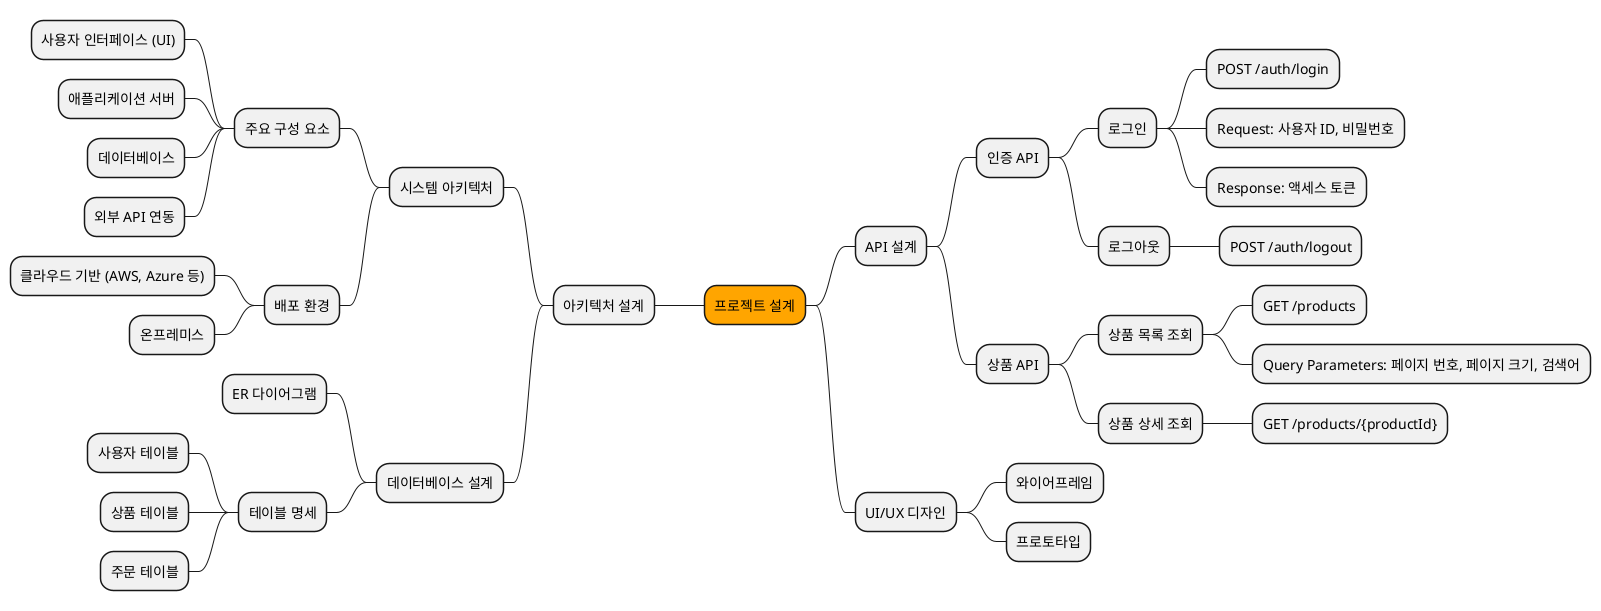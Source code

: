 @startmindmap
*[#Orange] 프로젝트 설계
-- 아키텍처 설계
--- 시스템 아키텍처
---- 주요 구성 요소
----- 사용자 인터페이스 (UI)
----- 애플리케이션 서버
----- 데이터베이스
----- 외부 API 연동
---- 배포 환경
----- 클라우드 기반 (AWS, Azure 등)
----- 온프레미스
--- 데이터베이스 설계
---- ER 다이어그램
---- 테이블 명세
----- 사용자 테이블
----- 상품 테이블
----- 주문 테이블
** API 설계
*** 인증 API
**** 로그인
***** POST /auth/login
***** Request: 사용자 ID, 비밀번호
***** Response: 액세스 토큰
**** 로그아웃
***** POST /auth/logout
*** 상품 API
**** 상품 목록 조회
***** GET /products
***** Query Parameters: 페이지 번호, 페이지 크기, 검색어
**** 상품 상세 조회
***** GET /products/{productId}
** UI/UX 디자인
*** 와이어프레임
*** 프로토타입
@endmindmap
